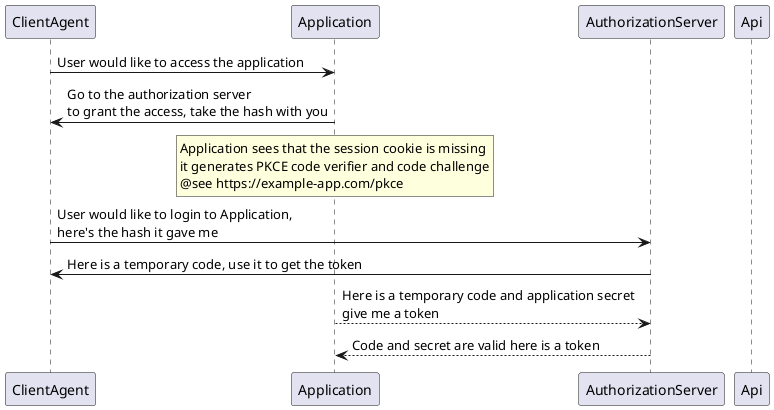 @startuml

participant ClientAgent
participant Application
participant AuthorizationServer
participant Api

ClientAgent -> Application: User would like to access the application
ClientAgent <- Application: Go to the authorization server\nto grant the access, take the hash with you
rnote over Application
Application sees that the session cookie is missing
it generates PKCE code verifier and code challenge
@see https://example-app.com/pkce
endrnote
ClientAgent -> AuthorizationServer: User would like to login to Application,\nhere's the hash it gave me
ClientAgent <- AuthorizationServer: Here is a temporary code, use it to get the token

Application --> AuthorizationServer: Here is a temporary code and application secret\ngive me a token
Application <-- AuthorizationServer: Code and secret are valid here is a token


@endpuml

